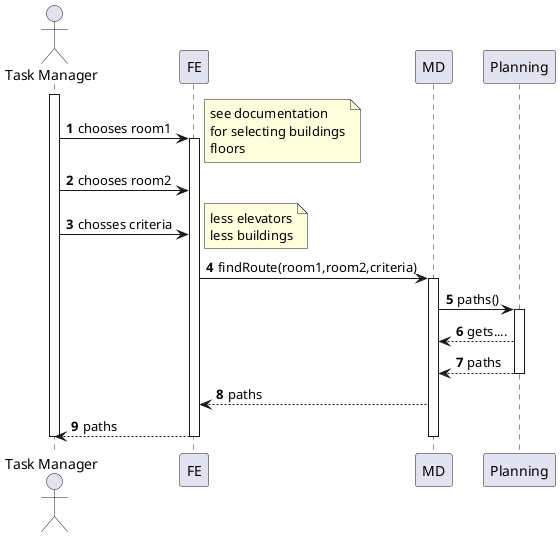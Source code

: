 @startuml
autonumber

actor "Task Manager" as usr

participant "FE" as ui
participant "MD" as md
participant "Planning" as pl

activate usr
    usr -> ui :  chooses room1
    activate ui
    note right :see documentation\nfor selecting buildings\nfloors
    usr -> ui: chooses room2
    usr -> ui: chosses criteria
    note right : less elevators\nless buildings
    ui -> md : findRoute(room1,room2,criteria)

    activate md
        md -> pl : paths()
        activate pl
         pl --> md : gets....
         pl --> md : paths
        deactivate pl

    md --> ui: paths

    ui --> usr: paths



    deactivate md

    deactivate ui
deactivate usr

@enduml
